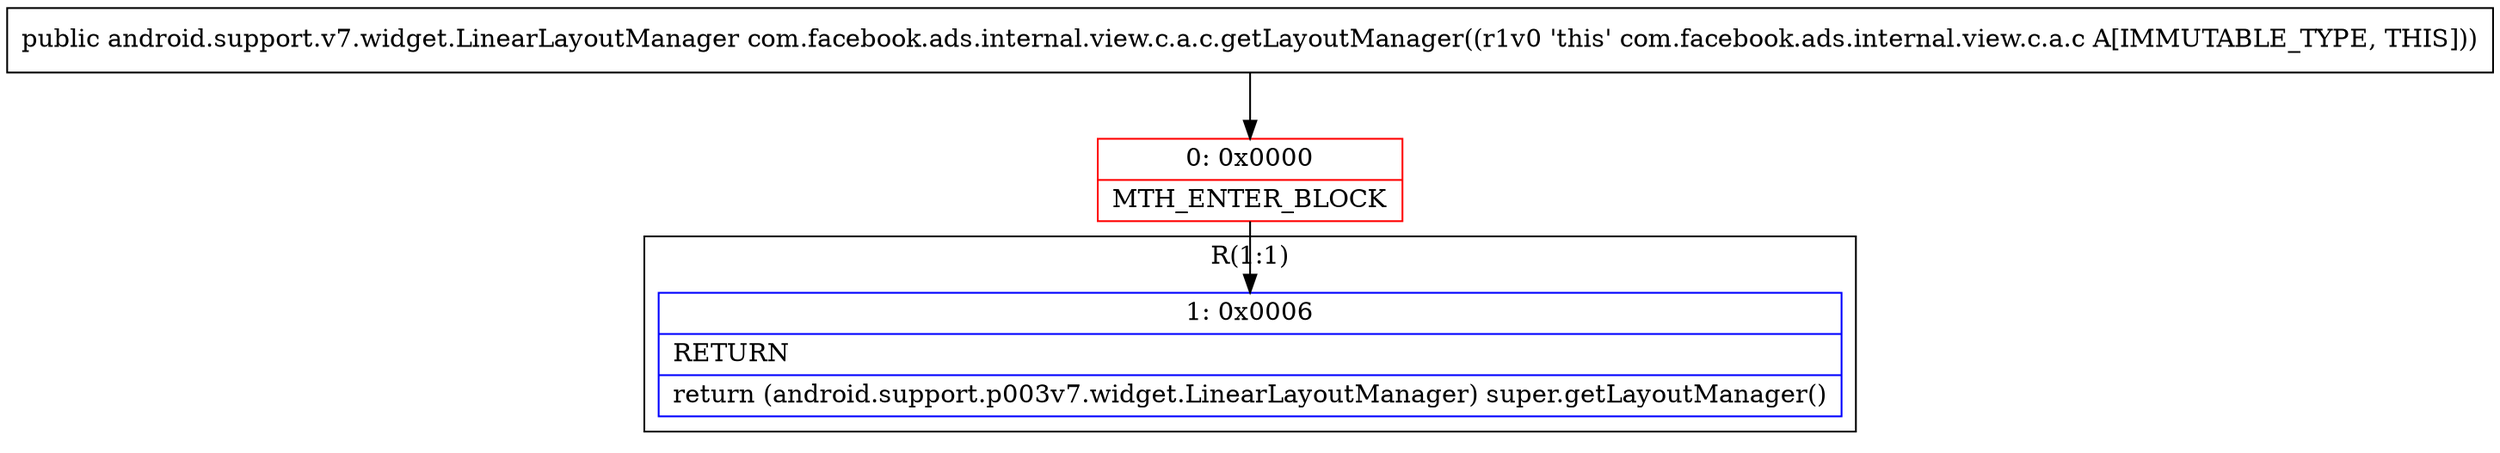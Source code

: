 digraph "CFG forcom.facebook.ads.internal.view.c.a.c.getLayoutManager()Landroid\/support\/v7\/widget\/LinearLayoutManager;" {
subgraph cluster_Region_1296407627 {
label = "R(1:1)";
node [shape=record,color=blue];
Node_1 [shape=record,label="{1\:\ 0x0006|RETURN\l|return (android.support.p003v7.widget.LinearLayoutManager) super.getLayoutManager()\l}"];
}
Node_0 [shape=record,color=red,label="{0\:\ 0x0000|MTH_ENTER_BLOCK\l}"];
MethodNode[shape=record,label="{public android.support.v7.widget.LinearLayoutManager com.facebook.ads.internal.view.c.a.c.getLayoutManager((r1v0 'this' com.facebook.ads.internal.view.c.a.c A[IMMUTABLE_TYPE, THIS])) }"];
MethodNode -> Node_0;
Node_0 -> Node_1;
}

